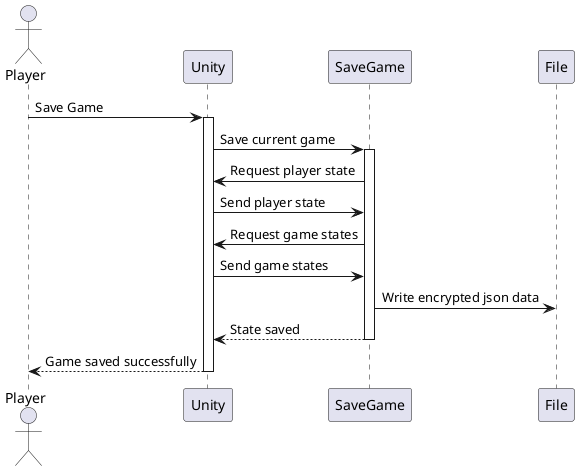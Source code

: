 @startuml SaveGame
actor Player
participant Unity
participant SaveGame
participant File

Player -> Unity: Save Game
activate Unity
Unity -> SaveGame: Save current game
activate SaveGame
SaveGame -> Unity: Request player state
Unity -> SaveGame: Send player state
SaveGame -> Unity: Request game states
Unity -> SaveGame: Send game states
SaveGame -> File: Write encrypted json data
SaveGame --> Unity: State saved
deactivate SaveGame
Unity --> Player: Game saved successfully
deactivate Unity
@enduml